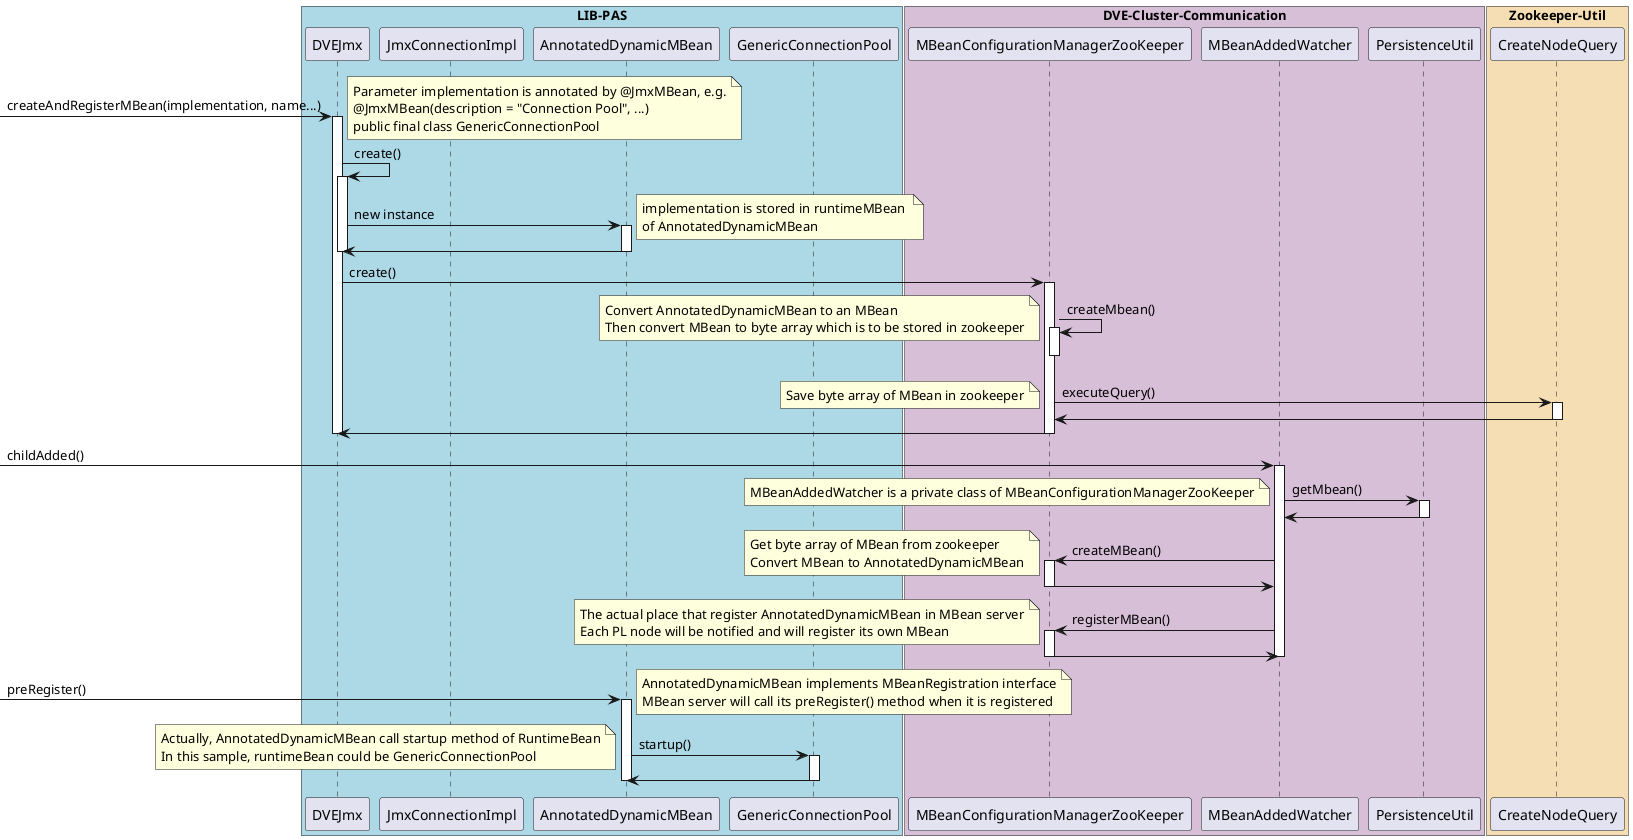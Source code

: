 @startuml

box "LIB-PAS" #LightBlue
	participant DVEJmx
	participant JmxConnectionImpl
	participant AnnotatedDynamicMBean
	participant GenericConnectionPool
end box
box "DVE-Cluster-Communication" #Thistle
participant MBeanConfigurationManagerZooKeeper
participant MBeanAddedWatcher
participant PersistenceUtil
end box
box "Zookeeper-Util" #Wheat
participant CreateNodeQuery
endbox

[-> DVEJmx: createAndRegisterMBean(implementation, name...)
activate DVEJmx
note right
Parameter implementation is annotated by @JmxMBean, e.g.
@JmxMBean(description = "Connection Pool", ...)
public final class GenericConnectionPool
end note
DVEJmx -> DVEJmx: create()
activate DVEJmx
DVEJmx -> AnnotatedDynamicMBean: new instance
activate AnnotatedDynamicMBean
note right
implementation is stored in runtimeMBean 
of AnnotatedDynamicMBean
end note
AnnotatedDynamicMBean -> DVEJmx
deactivate AnnotatedDynamicMBean
deactivate DVEJmx
DVEJmx -> MBeanConfigurationManagerZooKeeper: create()
activate MBeanConfigurationManagerZooKeeper
MBeanConfigurationManagerZooKeeper -> MBeanConfigurationManagerZooKeeper: createMbean()
note left
Convert AnnotatedDynamicMBean to an MBean
Then convert MBean to byte array which is to be stored in zookeeper
end note
activate MBeanConfigurationManagerZooKeeper
deactivate MBeanConfigurationManagerZooKeeper
MBeanConfigurationManagerZooKeeper -> CreateNodeQuery: executeQuery()
note left
Save byte array of MBean in zookeeper
end note
activate CreateNodeQuery
CreateNodeQuery -> MBeanConfigurationManagerZooKeeper
deactivate CreateNodeQuery
MBeanConfigurationManagerZooKeeper -> DVEJmx
deactivate MBeanConfigurationManagerZooKeeper
deactivate DVEJmx

[-> MBeanAddedWatcher: childAdded()
activate MBeanAddedWatcher
MBeanAddedWatcher -> PersistenceUtil: getMbean()
activate PersistenceUtil
note left
MBeanAddedWatcher is a private class of MBeanConfigurationManagerZooKeeper
end note
PersistenceUtil -> MBeanAddedWatcher
deactivate PersistenceUtil
MBeanAddedWatcher -> MBeanConfigurationManagerZooKeeper: createMBean()
activate MBeanConfigurationManagerZooKeeper
note left
Get byte array of MBean from zookeeper 
Convert MBean to AnnotatedDynamicMBean
end note
MBeanConfigurationManagerZooKeeper -> MBeanAddedWatcher
deactivate MBeanConfigurationManagerZooKeeper
MBeanAddedWatcher -> MBeanConfigurationManagerZooKeeper: registerMBean()
activate MBeanConfigurationManagerZooKeeper
note left
The actual place that register AnnotatedDynamicMBean in MBean server
Each PL node will be notified and will register its own MBean
end note
MBeanConfigurationManagerZooKeeper -> MBeanAddedWatcher
deactivate MBeanConfigurationManagerZooKeeper
deactivate MBeanAddedWatcher

[-> AnnotatedDynamicMBean: preRegister()
activate AnnotatedDynamicMBean
note left
AnnotatedDynamicMBean implements MBeanRegistration interface
MBean server will call its preRegister() method when it is registered
end note
AnnotatedDynamicMBean -> GenericConnectionPool: startup()
note left
Actually, AnnotatedDynamicMBean call startup method of RuntimeBean
In this sample, runtimeBean could be GenericConnectionPool 
end note
activate GenericConnectionPool
GenericConnectionPool -> AnnotatedDynamicMBean
deactivate GenericConnectionPool
deactivate AnnotatedDynamicMBean

@enduml